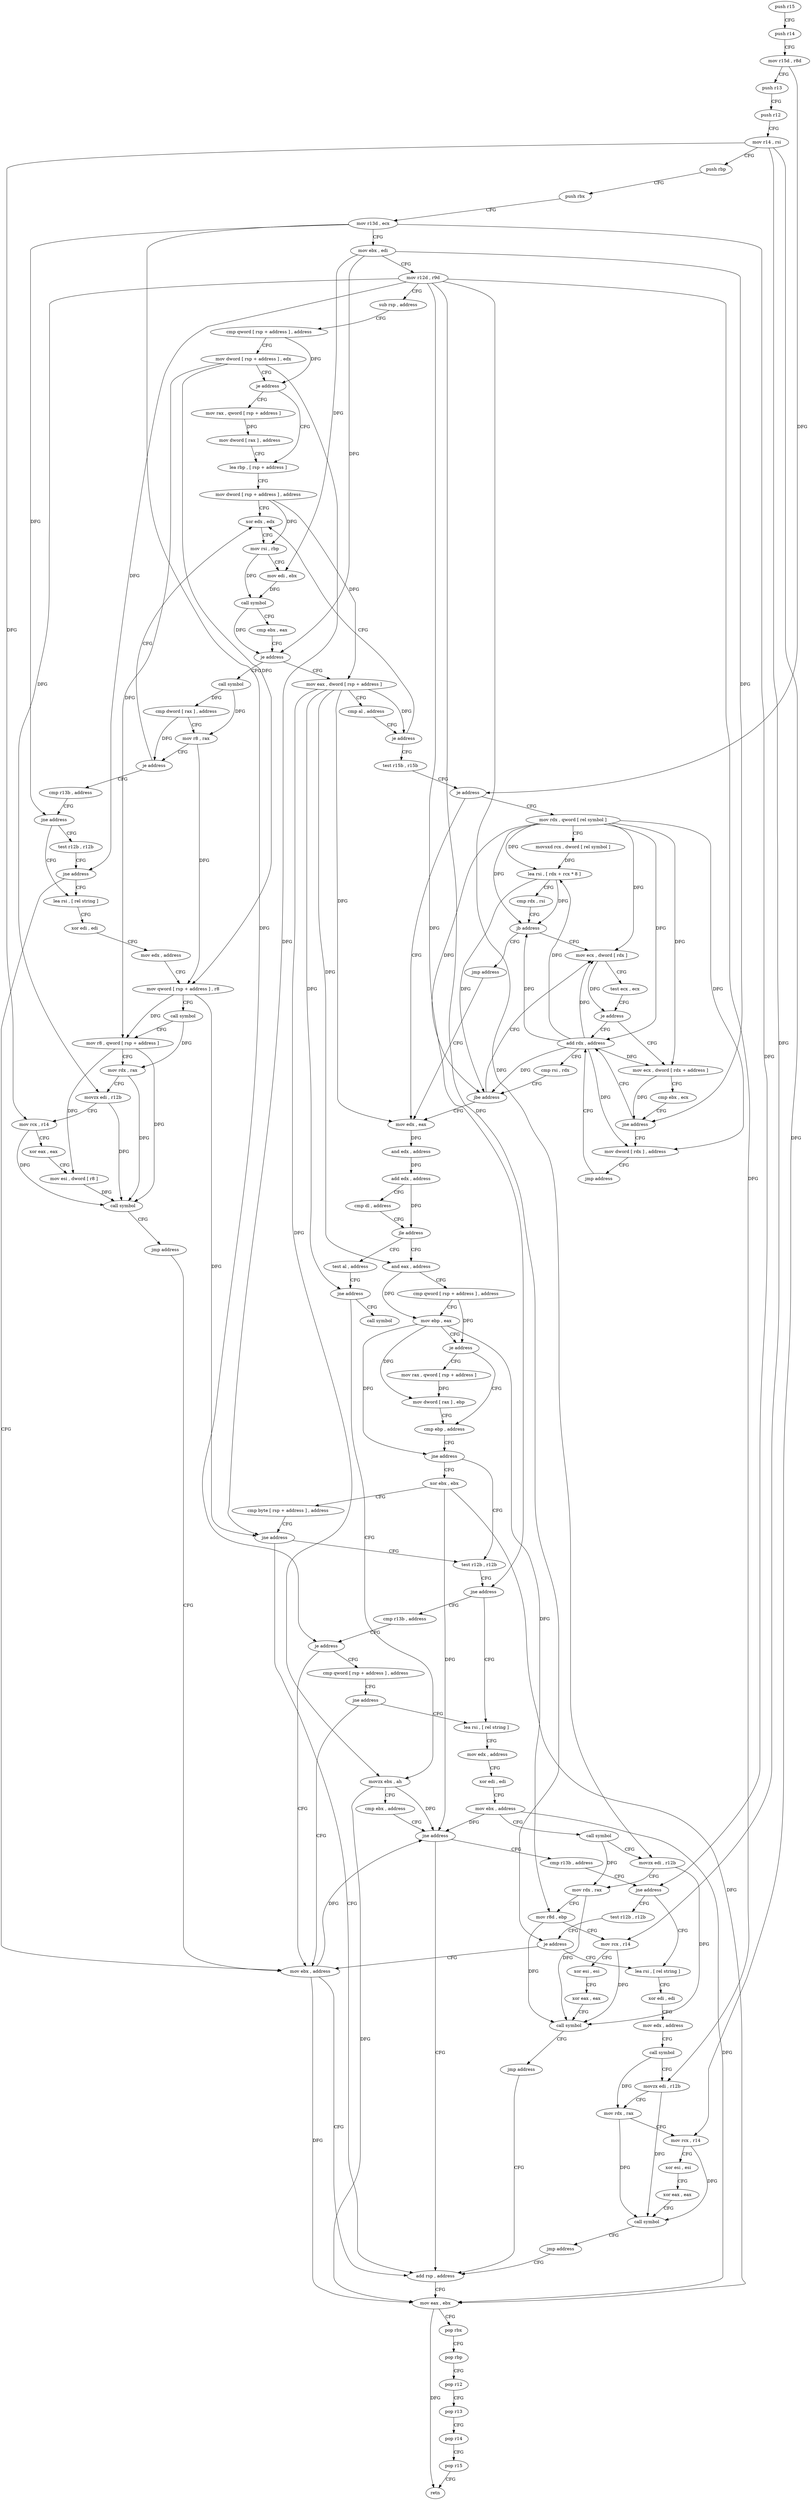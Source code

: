 digraph "func" {
"285184" [label = "push r15" ]
"285186" [label = "push r14" ]
"285188" [label = "mov r15d , r8d" ]
"285191" [label = "push r13" ]
"285193" [label = "push r12" ]
"285195" [label = "mov r14 , rsi" ]
"285198" [label = "push rbp" ]
"285199" [label = "push rbx" ]
"285200" [label = "mov r13d , ecx" ]
"285203" [label = "mov ebx , edi" ]
"285205" [label = "mov r12d , r9d" ]
"285208" [label = "sub rsp , address" ]
"285212" [label = "cmp qword [ rsp + address ] , address" ]
"285218" [label = "mov dword [ rsp + address ] , edx" ]
"285222" [label = "je address" ]
"285235" [label = "lea rbp , [ rsp + address ]" ]
"285224" [label = "mov rax , qword [ rsp + address ]" ]
"285240" [label = "mov dword [ rsp + address ] , address" ]
"285248" [label = "xor edx , edx" ]
"285229" [label = "mov dword [ rax ] , address" ]
"285312" [label = "mov eax , dword [ rsp + address ]" ]
"285316" [label = "cmp al , address" ]
"285318" [label = "je address" ]
"285320" [label = "test r15b , r15b" ]
"285264" [label = "call symbol" ]
"285269" [label = "cmp dword [ rax ] , address" ]
"285272" [label = "mov r8 , rax" ]
"285275" [label = "je address" ]
"285277" [label = "cmp r13b , address" ]
"285250" [label = "mov rsi , rbp" ]
"285253" [label = "mov edi , ebx" ]
"285255" [label = "call symbol" ]
"285260" [label = "cmp ebx , eax" ]
"285262" [label = "je address" ]
"285323" [label = "je address" ]
"285456" [label = "mov edx , eax" ]
"285329" [label = "mov rdx , qword [ rel symbol ]" ]
"285281" [label = "jne address" ]
"285392" [label = "lea rsi , [ rel string ]" ]
"285283" [label = "test r12b , r12b" ]
"285458" [label = "and edx , address" ]
"285461" [label = "add edx , address" ]
"285464" [label = "cmp dl , address" ]
"285467" [label = "jle address" ]
"285585" [label = "test al , address" ]
"285469" [label = "and eax , address" ]
"285336" [label = "movsxd rcx , dword [ rel symbol ]" ]
"285343" [label = "lea rsi , [ rdx + rcx * 8 ]" ]
"285347" [label = "cmp rdx , rsi" ]
"285350" [label = "jb address" ]
"285369" [label = "mov ecx , dword [ rdx ]" ]
"285352" [label = "jmp address" ]
"285399" [label = "xor edi , edi" ]
"285401" [label = "mov edx , address" ]
"285406" [label = "mov qword [ rsp + address ] , r8" ]
"285411" [label = "call symbol" ]
"285416" [label = "mov r8 , qword [ rsp + address ]" ]
"285421" [label = "mov rdx , rax" ]
"285424" [label = "movzx edi , r12b" ]
"285428" [label = "mov rcx , r14" ]
"285431" [label = "xor eax , eax" ]
"285433" [label = "mov esi , dword [ r8 ]" ]
"285436" [label = "call symbol" ]
"285441" [label = "jmp address" ]
"285288" [label = "mov ebx , address" ]
"285286" [label = "jne address" ]
"285587" [label = "jne address" ]
"285659" [label = "call symbol" ]
"285589" [label = "movzx ebx , ah" ]
"285472" [label = "cmp qword [ rsp + address ] , address" ]
"285478" [label = "mov ebp , eax" ]
"285480" [label = "je address" ]
"285489" [label = "cmp ebp , address" ]
"285482" [label = "mov rax , qword [ rsp + address ]" ]
"285371" [label = "test ecx , ecx" ]
"285373" [label = "je address" ]
"285360" [label = "add rdx , address" ]
"285375" [label = "mov ecx , dword [ rdx + address ]" ]
"285293" [label = "add rsp , address" ]
"285592" [label = "cmp ebx , address" ]
"285595" [label = "jne address" ]
"285601" [label = "cmp r13b , address" ]
"285492" [label = "jne address" ]
"285507" [label = "test r12b , r12b" ]
"285494" [label = "xor ebx , ebx" ]
"285487" [label = "mov dword [ rax ] , ebp" ]
"285364" [label = "cmp rsi , rdx" ]
"285367" [label = "jbe address" ]
"285378" [label = "cmp ebx , ecx" ]
"285380" [label = "jne address" ]
"285382" [label = "mov dword [ rdx ] , address" ]
"285297" [label = "mov eax , ebx" ]
"285299" [label = "pop rbx" ]
"285300" [label = "pop rbp" ]
"285301" [label = "pop r12" ]
"285303" [label = "pop r13" ]
"285305" [label = "pop r14" ]
"285307" [label = "pop r15" ]
"285309" [label = "retn" ]
"285605" [label = "jne address" ]
"285616" [label = "lea rsi , [ rel string ]" ]
"285607" [label = "test r12b , r12b" ]
"285510" [label = "jne address" ]
"285534" [label = "lea rsi , [ rel string ]" ]
"285512" [label = "cmp r13b , address" ]
"285496" [label = "cmp byte [ rsp + address ] , address" ]
"285501" [label = "jne address" ]
"285388" [label = "jmp address" ]
"285623" [label = "xor edi , edi" ]
"285625" [label = "mov edx , address" ]
"285630" [label = "call symbol" ]
"285635" [label = "movzx edi , r12b" ]
"285639" [label = "mov rdx , rax" ]
"285642" [label = "mov rcx , r14" ]
"285645" [label = "xor esi , esi" ]
"285647" [label = "xor eax , eax" ]
"285649" [label = "call symbol" ]
"285654" [label = "jmp address" ]
"285610" [label = "je address" ]
"285541" [label = "mov edx , address" ]
"285546" [label = "xor edi , edi" ]
"285548" [label = "mov ebx , address" ]
"285553" [label = "call symbol" ]
"285558" [label = "movzx edi , r12b" ]
"285562" [label = "mov rdx , rax" ]
"285565" [label = "mov r8d , ebp" ]
"285568" [label = "mov rcx , r14" ]
"285571" [label = "xor esi , esi" ]
"285573" [label = "xor eax , eax" ]
"285575" [label = "call symbol" ]
"285580" [label = "jmp address" ]
"285516" [label = "je address" ]
"285522" [label = "cmp qword [ rsp + address ] , address" ]
"285528" [label = "jne address" ]
"285184" -> "285186" [ label = "CFG" ]
"285186" -> "285188" [ label = "CFG" ]
"285188" -> "285191" [ label = "CFG" ]
"285188" -> "285323" [ label = "DFG" ]
"285191" -> "285193" [ label = "CFG" ]
"285193" -> "285195" [ label = "CFG" ]
"285195" -> "285198" [ label = "CFG" ]
"285195" -> "285428" [ label = "DFG" ]
"285195" -> "285642" [ label = "DFG" ]
"285195" -> "285568" [ label = "DFG" ]
"285198" -> "285199" [ label = "CFG" ]
"285199" -> "285200" [ label = "CFG" ]
"285200" -> "285203" [ label = "CFG" ]
"285200" -> "285281" [ label = "DFG" ]
"285200" -> "285605" [ label = "DFG" ]
"285200" -> "285516" [ label = "DFG" ]
"285203" -> "285205" [ label = "CFG" ]
"285203" -> "285253" [ label = "DFG" ]
"285203" -> "285262" [ label = "DFG" ]
"285203" -> "285380" [ label = "DFG" ]
"285205" -> "285208" [ label = "CFG" ]
"285205" -> "285424" [ label = "DFG" ]
"285205" -> "285286" [ label = "DFG" ]
"285205" -> "285510" [ label = "DFG" ]
"285205" -> "285635" [ label = "DFG" ]
"285205" -> "285610" [ label = "DFG" ]
"285205" -> "285558" [ label = "DFG" ]
"285208" -> "285212" [ label = "CFG" ]
"285212" -> "285218" [ label = "CFG" ]
"285212" -> "285222" [ label = "DFG" ]
"285218" -> "285222" [ label = "CFG" ]
"285218" -> "285406" [ label = "DFG" ]
"285218" -> "285416" [ label = "DFG" ]
"285218" -> "285501" [ label = "DFG" ]
"285222" -> "285235" [ label = "CFG" ]
"285222" -> "285224" [ label = "CFG" ]
"285235" -> "285240" [ label = "CFG" ]
"285224" -> "285229" [ label = "DFG" ]
"285240" -> "285248" [ label = "CFG" ]
"285240" -> "285312" [ label = "DFG" ]
"285240" -> "285250" [ label = "DFG" ]
"285248" -> "285250" [ label = "CFG" ]
"285229" -> "285235" [ label = "CFG" ]
"285312" -> "285316" [ label = "CFG" ]
"285312" -> "285318" [ label = "DFG" ]
"285312" -> "285456" [ label = "DFG" ]
"285312" -> "285587" [ label = "DFG" ]
"285312" -> "285469" [ label = "DFG" ]
"285312" -> "285589" [ label = "DFG" ]
"285316" -> "285318" [ label = "CFG" ]
"285318" -> "285248" [ label = "CFG" ]
"285318" -> "285320" [ label = "CFG" ]
"285320" -> "285323" [ label = "CFG" ]
"285264" -> "285269" [ label = "DFG" ]
"285264" -> "285272" [ label = "DFG" ]
"285269" -> "285272" [ label = "CFG" ]
"285269" -> "285275" [ label = "DFG" ]
"285272" -> "285275" [ label = "CFG" ]
"285272" -> "285406" [ label = "DFG" ]
"285275" -> "285248" [ label = "CFG" ]
"285275" -> "285277" [ label = "CFG" ]
"285277" -> "285281" [ label = "CFG" ]
"285250" -> "285253" [ label = "CFG" ]
"285250" -> "285255" [ label = "DFG" ]
"285253" -> "285255" [ label = "DFG" ]
"285255" -> "285260" [ label = "CFG" ]
"285255" -> "285262" [ label = "DFG" ]
"285260" -> "285262" [ label = "CFG" ]
"285262" -> "285312" [ label = "CFG" ]
"285262" -> "285264" [ label = "CFG" ]
"285323" -> "285456" [ label = "CFG" ]
"285323" -> "285329" [ label = "CFG" ]
"285456" -> "285458" [ label = "DFG" ]
"285329" -> "285336" [ label = "CFG" ]
"285329" -> "285343" [ label = "DFG" ]
"285329" -> "285350" [ label = "DFG" ]
"285329" -> "285369" [ label = "DFG" ]
"285329" -> "285360" [ label = "DFG" ]
"285329" -> "285367" [ label = "DFG" ]
"285329" -> "285375" [ label = "DFG" ]
"285329" -> "285382" [ label = "DFG" ]
"285281" -> "285392" [ label = "CFG" ]
"285281" -> "285283" [ label = "CFG" ]
"285392" -> "285399" [ label = "CFG" ]
"285283" -> "285286" [ label = "CFG" ]
"285458" -> "285461" [ label = "DFG" ]
"285461" -> "285464" [ label = "CFG" ]
"285461" -> "285467" [ label = "DFG" ]
"285464" -> "285467" [ label = "CFG" ]
"285467" -> "285585" [ label = "CFG" ]
"285467" -> "285469" [ label = "CFG" ]
"285585" -> "285587" [ label = "CFG" ]
"285469" -> "285472" [ label = "CFG" ]
"285469" -> "285478" [ label = "DFG" ]
"285336" -> "285343" [ label = "DFG" ]
"285343" -> "285347" [ label = "CFG" ]
"285343" -> "285350" [ label = "DFG" ]
"285343" -> "285367" [ label = "DFG" ]
"285347" -> "285350" [ label = "CFG" ]
"285350" -> "285369" [ label = "CFG" ]
"285350" -> "285352" [ label = "CFG" ]
"285369" -> "285371" [ label = "CFG" ]
"285369" -> "285373" [ label = "DFG" ]
"285352" -> "285456" [ label = "CFG" ]
"285399" -> "285401" [ label = "CFG" ]
"285401" -> "285406" [ label = "CFG" ]
"285406" -> "285411" [ label = "CFG" ]
"285406" -> "285416" [ label = "DFG" ]
"285406" -> "285501" [ label = "DFG" ]
"285411" -> "285416" [ label = "CFG" ]
"285411" -> "285421" [ label = "DFG" ]
"285416" -> "285421" [ label = "CFG" ]
"285416" -> "285433" [ label = "DFG" ]
"285416" -> "285436" [ label = "DFG" ]
"285421" -> "285424" [ label = "CFG" ]
"285421" -> "285436" [ label = "DFG" ]
"285424" -> "285428" [ label = "CFG" ]
"285424" -> "285436" [ label = "DFG" ]
"285428" -> "285431" [ label = "CFG" ]
"285428" -> "285436" [ label = "DFG" ]
"285431" -> "285433" [ label = "CFG" ]
"285433" -> "285436" [ label = "DFG" ]
"285436" -> "285441" [ label = "CFG" ]
"285441" -> "285288" [ label = "CFG" ]
"285288" -> "285293" [ label = "CFG" ]
"285288" -> "285595" [ label = "DFG" ]
"285288" -> "285297" [ label = "DFG" ]
"285286" -> "285392" [ label = "CFG" ]
"285286" -> "285288" [ label = "CFG" ]
"285587" -> "285659" [ label = "CFG" ]
"285587" -> "285589" [ label = "CFG" ]
"285589" -> "285592" [ label = "CFG" ]
"285589" -> "285595" [ label = "DFG" ]
"285589" -> "285297" [ label = "DFG" ]
"285472" -> "285478" [ label = "CFG" ]
"285472" -> "285480" [ label = "DFG" ]
"285478" -> "285480" [ label = "CFG" ]
"285478" -> "285492" [ label = "DFG" ]
"285478" -> "285487" [ label = "DFG" ]
"285478" -> "285565" [ label = "DFG" ]
"285480" -> "285489" [ label = "CFG" ]
"285480" -> "285482" [ label = "CFG" ]
"285489" -> "285492" [ label = "CFG" ]
"285482" -> "285487" [ label = "DFG" ]
"285371" -> "285373" [ label = "CFG" ]
"285373" -> "285360" [ label = "CFG" ]
"285373" -> "285375" [ label = "CFG" ]
"285360" -> "285364" [ label = "CFG" ]
"285360" -> "285369" [ label = "DFG" ]
"285360" -> "285343" [ label = "DFG" ]
"285360" -> "285350" [ label = "DFG" ]
"285360" -> "285367" [ label = "DFG" ]
"285360" -> "285375" [ label = "DFG" ]
"285360" -> "285382" [ label = "DFG" ]
"285375" -> "285378" [ label = "CFG" ]
"285375" -> "285380" [ label = "DFG" ]
"285293" -> "285297" [ label = "CFG" ]
"285592" -> "285595" [ label = "CFG" ]
"285595" -> "285293" [ label = "CFG" ]
"285595" -> "285601" [ label = "CFG" ]
"285601" -> "285605" [ label = "CFG" ]
"285492" -> "285507" [ label = "CFG" ]
"285492" -> "285494" [ label = "CFG" ]
"285507" -> "285510" [ label = "CFG" ]
"285494" -> "285496" [ label = "CFG" ]
"285494" -> "285595" [ label = "DFG" ]
"285494" -> "285297" [ label = "DFG" ]
"285487" -> "285489" [ label = "CFG" ]
"285364" -> "285367" [ label = "CFG" ]
"285367" -> "285456" [ label = "CFG" ]
"285367" -> "285369" [ label = "CFG" ]
"285378" -> "285380" [ label = "CFG" ]
"285380" -> "285360" [ label = "CFG" ]
"285380" -> "285382" [ label = "CFG" ]
"285382" -> "285388" [ label = "CFG" ]
"285297" -> "285299" [ label = "CFG" ]
"285297" -> "285309" [ label = "DFG" ]
"285299" -> "285300" [ label = "CFG" ]
"285300" -> "285301" [ label = "CFG" ]
"285301" -> "285303" [ label = "CFG" ]
"285303" -> "285305" [ label = "CFG" ]
"285305" -> "285307" [ label = "CFG" ]
"285307" -> "285309" [ label = "CFG" ]
"285605" -> "285616" [ label = "CFG" ]
"285605" -> "285607" [ label = "CFG" ]
"285616" -> "285623" [ label = "CFG" ]
"285607" -> "285610" [ label = "CFG" ]
"285510" -> "285534" [ label = "CFG" ]
"285510" -> "285512" [ label = "CFG" ]
"285534" -> "285541" [ label = "CFG" ]
"285512" -> "285516" [ label = "CFG" ]
"285496" -> "285501" [ label = "CFG" ]
"285501" -> "285293" [ label = "CFG" ]
"285501" -> "285507" [ label = "CFG" ]
"285388" -> "285360" [ label = "CFG" ]
"285623" -> "285625" [ label = "CFG" ]
"285625" -> "285630" [ label = "CFG" ]
"285630" -> "285635" [ label = "CFG" ]
"285630" -> "285639" [ label = "DFG" ]
"285635" -> "285639" [ label = "CFG" ]
"285635" -> "285649" [ label = "DFG" ]
"285639" -> "285642" [ label = "CFG" ]
"285639" -> "285649" [ label = "DFG" ]
"285642" -> "285645" [ label = "CFG" ]
"285642" -> "285649" [ label = "DFG" ]
"285645" -> "285647" [ label = "CFG" ]
"285647" -> "285649" [ label = "CFG" ]
"285649" -> "285654" [ label = "CFG" ]
"285654" -> "285293" [ label = "CFG" ]
"285610" -> "285288" [ label = "CFG" ]
"285610" -> "285616" [ label = "CFG" ]
"285541" -> "285546" [ label = "CFG" ]
"285546" -> "285548" [ label = "CFG" ]
"285548" -> "285553" [ label = "CFG" ]
"285548" -> "285595" [ label = "DFG" ]
"285548" -> "285297" [ label = "DFG" ]
"285553" -> "285558" [ label = "CFG" ]
"285553" -> "285562" [ label = "DFG" ]
"285558" -> "285562" [ label = "CFG" ]
"285558" -> "285575" [ label = "DFG" ]
"285562" -> "285565" [ label = "CFG" ]
"285562" -> "285575" [ label = "DFG" ]
"285565" -> "285568" [ label = "CFG" ]
"285565" -> "285575" [ label = "DFG" ]
"285568" -> "285571" [ label = "CFG" ]
"285568" -> "285575" [ label = "DFG" ]
"285571" -> "285573" [ label = "CFG" ]
"285573" -> "285575" [ label = "CFG" ]
"285575" -> "285580" [ label = "CFG" ]
"285580" -> "285293" [ label = "CFG" ]
"285516" -> "285288" [ label = "CFG" ]
"285516" -> "285522" [ label = "CFG" ]
"285522" -> "285528" [ label = "CFG" ]
"285528" -> "285288" [ label = "CFG" ]
"285528" -> "285534" [ label = "CFG" ]
}
